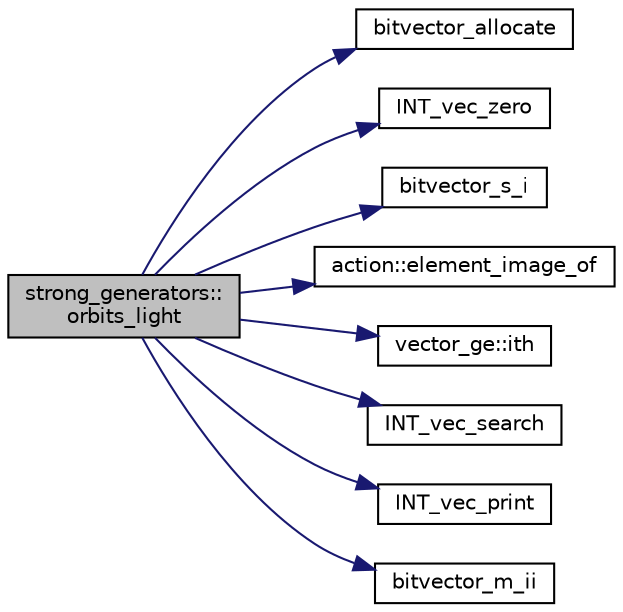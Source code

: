 digraph "strong_generators::orbits_light"
{
  edge [fontname="Helvetica",fontsize="10",labelfontname="Helvetica",labelfontsize="10"];
  node [fontname="Helvetica",fontsize="10",shape=record];
  rankdir="LR";
  Node4095 [label="strong_generators::\lorbits_light",height=0.2,width=0.4,color="black", fillcolor="grey75", style="filled", fontcolor="black"];
  Node4095 -> Node4096 [color="midnightblue",fontsize="10",style="solid",fontname="Helvetica"];
  Node4096 [label="bitvector_allocate",height=0.2,width=0.4,color="black", fillcolor="white", style="filled",URL="$df/dbf/sajeeb_8_c.html#a29983d19d007af9bedbb5e3f8981fd6c"];
  Node4095 -> Node4097 [color="midnightblue",fontsize="10",style="solid",fontname="Helvetica"];
  Node4097 [label="INT_vec_zero",height=0.2,width=0.4,color="black", fillcolor="white", style="filled",URL="$df/dbf/sajeeb_8_c.html#aa8c9c7977203577026080f546fe4980f"];
  Node4095 -> Node4098 [color="midnightblue",fontsize="10",style="solid",fontname="Helvetica"];
  Node4098 [label="bitvector_s_i",height=0.2,width=0.4,color="black", fillcolor="white", style="filled",URL="$df/dbf/sajeeb_8_c.html#ac0135a3681a44df3fe7af1545676fbe2"];
  Node4095 -> Node4099 [color="midnightblue",fontsize="10",style="solid",fontname="Helvetica"];
  Node4099 [label="action::element_image_of",height=0.2,width=0.4,color="black", fillcolor="white", style="filled",URL="$d2/d86/classaction.html#ae09559d4537a048fc860f8a74a31393d"];
  Node4095 -> Node4100 [color="midnightblue",fontsize="10",style="solid",fontname="Helvetica"];
  Node4100 [label="vector_ge::ith",height=0.2,width=0.4,color="black", fillcolor="white", style="filled",URL="$d4/d6e/classvector__ge.html#a1ff002e8b746a9beb119d57dcd4a15ff"];
  Node4095 -> Node4101 [color="midnightblue",fontsize="10",style="solid",fontname="Helvetica"];
  Node4101 [label="INT_vec_search",height=0.2,width=0.4,color="black", fillcolor="white", style="filled",URL="$d5/de2/foundations_2data__structures_2data__structures_8h.html#ad103ef2316a1f671bdb68fd9cd9ba945"];
  Node4095 -> Node4102 [color="midnightblue",fontsize="10",style="solid",fontname="Helvetica"];
  Node4102 [label="INT_vec_print",height=0.2,width=0.4,color="black", fillcolor="white", style="filled",URL="$df/dbf/sajeeb_8_c.html#a79a5901af0b47dd0d694109543c027fe"];
  Node4095 -> Node4103 [color="midnightblue",fontsize="10",style="solid",fontname="Helvetica"];
  Node4103 [label="bitvector_m_ii",height=0.2,width=0.4,color="black", fillcolor="white", style="filled",URL="$df/dbf/sajeeb_8_c.html#a31da55e2b26316d582cd322dc670b67b"];
}
